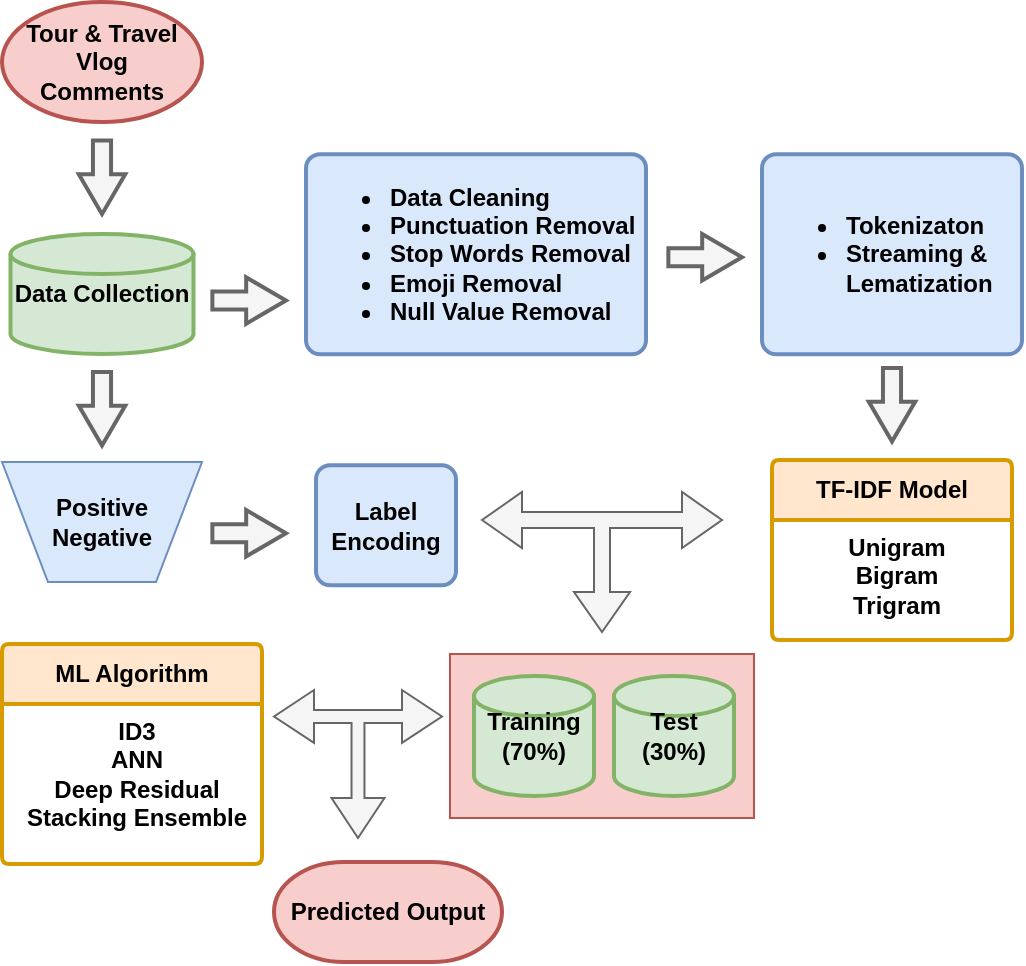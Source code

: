 <mxfile version="23.0.2" type="device">
  <diagram name="Page-1" id="c5KWj0bpkTl5-6EN_Jxc">
    <mxGraphModel dx="1035" dy="520" grid="1" gridSize="10" guides="1" tooltips="1" connect="1" arrows="1" fold="1" page="1" pageScale="1" pageWidth="850" pageHeight="1100" background="#FFFFFF" math="0" shadow="0">
      <root>
        <mxCell id="0" />
        <mxCell id="1" parent="0" />
        <mxCell id="DKOqiH1GJmX4s8Qj-quH-1" value="&lt;div&gt;Tour &amp;amp; Travel&lt;/div&gt;&lt;div&gt;Vlog&lt;/div&gt;&lt;div&gt;Comments&lt;br&gt;&lt;/div&gt;" style="strokeWidth=2;html=1;shape=mxgraph.flowchart.start_2;whiteSpace=wrap;fontStyle=1;fillColor=#f8cecc;strokeColor=#b85450;" vertex="1" parent="1">
          <mxGeometry x="40" y="50" width="100" height="60" as="geometry" />
        </mxCell>
        <mxCell id="DKOqiH1GJmX4s8Qj-quH-2" value="Data Collection" style="strokeWidth=2;html=1;shape=mxgraph.flowchart.database;whiteSpace=wrap;fontStyle=1;fillColor=#d5e8d4;strokeColor=#82b366;" vertex="1" parent="1">
          <mxGeometry x="44.25" y="166" width="91.5" height="60" as="geometry" />
        </mxCell>
        <mxCell id="DKOqiH1GJmX4s8Qj-quH-7" value="&lt;div&gt;Positive&lt;/div&gt;&lt;div&gt;Negative&lt;/div&gt;" style="verticalLabelPosition=middle;verticalAlign=middle;html=1;shape=trapezoid;perimeter=trapezoidPerimeter;whiteSpace=wrap;size=0.23;arcSize=10;flipV=1;labelPosition=center;align=center;fontStyle=1;fillColor=#dae8fc;strokeColor=#6c8ebf;" vertex="1" parent="1">
          <mxGeometry x="40" y="280" width="100" height="60" as="geometry" />
        </mxCell>
        <mxCell id="DKOqiH1GJmX4s8Qj-quH-8" value="&lt;div align=&quot;left&quot;&gt;&lt;ul&gt;&lt;li&gt;Data Cleaning&lt;/li&gt;&lt;li&gt;Punctuation Removal&lt;/li&gt;&lt;li&gt;Stop Words Removal&lt;/li&gt;&lt;li&gt;Emoji Removal&lt;/li&gt;&lt;li&gt;Null Value Removal&lt;/li&gt;&lt;/ul&gt;&lt;/div&gt;" style="rounded=1;whiteSpace=wrap;html=1;absoluteArcSize=1;arcSize=14;strokeWidth=2;align=left;fontStyle=1;fillColor=#dae8fc;strokeColor=#6c8ebf;" vertex="1" parent="1">
          <mxGeometry x="192" y="126.07" width="170" height="100" as="geometry" />
        </mxCell>
        <mxCell id="DKOqiH1GJmX4s8Qj-quH-9" value="" style="verticalLabelPosition=bottom;verticalAlign=top;html=1;strokeWidth=2;shape=mxgraph.arrows2.arrow;dy=0.61;dx=19.91;notch=0;rotation=90;fontStyle=1;fillColor=#f5f5f5;fontColor=#333333;strokeColor=#666666;" vertex="1" parent="1">
          <mxGeometry x="71.595" y="126.07" width="36.81" height="23.2" as="geometry" />
        </mxCell>
        <mxCell id="DKOqiH1GJmX4s8Qj-quH-11" value="" style="verticalLabelPosition=bottom;verticalAlign=top;html=1;strokeWidth=2;shape=mxgraph.arrows2.arrow;dy=0.61;dx=19.91;notch=0;rotation=0;fontStyle=1;fillColor=#f5f5f5;fontColor=#333333;strokeColor=#666666;" vertex="1" parent="1">
          <mxGeometry x="145.185" y="187.67" width="36.81" height="23.2" as="geometry" />
        </mxCell>
        <mxCell id="DKOqiH1GJmX4s8Qj-quH-13" value="" style="verticalLabelPosition=bottom;verticalAlign=top;html=1;strokeWidth=2;shape=mxgraph.arrows2.arrow;dy=0.61;dx=19.91;notch=0;rotation=0;fontStyle=1;fillColor=#f5f5f5;fontColor=#333333;strokeColor=#666666;" vertex="1" parent="1">
          <mxGeometry x="373.185" y="166" width="36.81" height="23.2" as="geometry" />
        </mxCell>
        <mxCell id="DKOqiH1GJmX4s8Qj-quH-14" value="&lt;div align=&quot;left&quot;&gt;&lt;ul&gt;&lt;li&gt;&lt;span&gt;Tokenizaton&lt;/span&gt;&lt;/li&gt;&lt;li&gt;&lt;span&gt;Streaming &amp;amp; Lematization&lt;/span&gt;&lt;/li&gt;&lt;/ul&gt;&lt;/div&gt;" style="rounded=1;whiteSpace=wrap;html=1;absoluteArcSize=1;arcSize=14;strokeWidth=2;align=left;fontStyle=1;fillColor=#dae8fc;strokeColor=#6c8ebf;" vertex="1" parent="1">
          <mxGeometry x="420" y="126.07" width="130" height="100" as="geometry" />
        </mxCell>
        <mxCell id="DKOqiH1GJmX4s8Qj-quH-18" value="&lt;span style=&quot;font-size: 12px;&quot;&gt;TF-IDF Model&lt;/span&gt;" style="swimlane;childLayout=stackLayout;horizontal=1;startSize=30;horizontalStack=0;rounded=1;fontSize=12;fontStyle=1;strokeWidth=2;resizeParent=0;resizeLast=1;shadow=0;dashed=0;align=center;arcSize=4;whiteSpace=wrap;html=1;fillColor=#ffe6cc;strokeColor=#d79b00;" vertex="1" parent="1">
          <mxGeometry x="425" y="279" width="120" height="90" as="geometry" />
        </mxCell>
        <mxCell id="DKOqiH1GJmX4s8Qj-quH-19" value="&lt;div style=&quot;&quot; align=&quot;center&quot;&gt;&lt;font style=&quot;font-size: 12px;&quot;&gt;&lt;span&gt;Unigram&lt;br&gt;Bigram&lt;br&gt;Trigram&lt;/span&gt;&lt;/font&gt;&lt;/div&gt;" style="align=center;strokeColor=none;fillColor=none;spacingLeft=4;fontSize=12;verticalAlign=top;resizable=0;rotatable=0;part=1;html=1;fontStyle=1" vertex="1" parent="DKOqiH1GJmX4s8Qj-quH-18">
          <mxGeometry y="30" width="120" height="60" as="geometry" />
        </mxCell>
        <mxCell id="DKOqiH1GJmX4s8Qj-quH-22" value="" style="verticalLabelPosition=bottom;verticalAlign=top;html=1;strokeWidth=2;shape=mxgraph.arrows2.arrow;dy=0.61;dx=19.91;notch=0;rotation=90;fontStyle=1;fillColor=#f5f5f5;fontColor=#333333;strokeColor=#666666;" vertex="1" parent="1">
          <mxGeometry x="466.595" y="239.8" width="36.81" height="23.2" as="geometry" />
        </mxCell>
        <mxCell id="DKOqiH1GJmX4s8Qj-quH-23" value="" style="verticalLabelPosition=bottom;verticalAlign=top;html=1;strokeWidth=2;shape=mxgraph.arrows2.arrow;dy=0.61;dx=19.91;notch=0;rotation=90;fontStyle=1;fillColor=#f5f5f5;fontColor=#333333;strokeColor=#666666;" vertex="1" parent="1">
          <mxGeometry x="71.595" y="241.8" width="36.81" height="23.2" as="geometry" />
        </mxCell>
        <mxCell id="DKOqiH1GJmX4s8Qj-quH-24" value="" style="verticalLabelPosition=bottom;verticalAlign=top;html=1;strokeWidth=2;shape=mxgraph.arrows2.arrow;dy=0.61;dx=19.91;notch=0;rotation=0;fontStyle=1;fillColor=#f5f5f5;fontColor=#333333;strokeColor=#666666;" vertex="1" parent="1">
          <mxGeometry x="145.185" y="304" width="36.81" height="23.2" as="geometry" />
        </mxCell>
        <mxCell id="DKOqiH1GJmX4s8Qj-quH-25" value="&lt;div&gt;Label&lt;/div&gt;&lt;div&gt;Encoding&lt;br&gt;&lt;/div&gt;" style="rounded=1;whiteSpace=wrap;html=1;absoluteArcSize=1;arcSize=14;strokeWidth=2;fillColor=#dae8fc;strokeColor=#6c8ebf;fontStyle=1" vertex="1" parent="1">
          <mxGeometry x="197" y="281.6" width="70" height="60" as="geometry" />
        </mxCell>
        <mxCell id="DKOqiH1GJmX4s8Qj-quH-26" value="" style="html=1;shadow=0;dashed=0;align=center;verticalAlign=middle;shape=mxgraph.arrows2.triadArrow;dy=10;dx=20;arrowHead=28;rotation=-180;fillColor=#f5f5f5;fontColor=#333333;strokeColor=#666666;fontStyle=1" vertex="1" parent="1">
          <mxGeometry x="280" y="295" width="120" height="70" as="geometry" />
        </mxCell>
        <mxCell id="DKOqiH1GJmX4s8Qj-quH-33" value="" style="group;fillColor=#f8cecc;strokeColor=#b85450;fontStyle=1" vertex="1" connectable="0" parent="1">
          <mxGeometry x="264" y="376" width="152" height="82" as="geometry" />
        </mxCell>
        <mxCell id="DKOqiH1GJmX4s8Qj-quH-32" value="" style="group;fontStyle=1" vertex="1" connectable="0" parent="DKOqiH1GJmX4s8Qj-quH-33">
          <mxGeometry x="12" y="11" width="130" height="60" as="geometry" />
        </mxCell>
        <mxCell id="DKOqiH1GJmX4s8Qj-quH-29" value="&lt;div&gt;Training&lt;/div&gt;&lt;div&gt;(70%)&lt;br&gt;&lt;/div&gt;" style="strokeWidth=2;html=1;shape=mxgraph.flowchart.database;whiteSpace=wrap;fillColor=#d5e8d4;strokeColor=#82b366;fontStyle=1" vertex="1" parent="DKOqiH1GJmX4s8Qj-quH-32">
          <mxGeometry width="60" height="60" as="geometry" />
        </mxCell>
        <mxCell id="DKOqiH1GJmX4s8Qj-quH-28" value="&lt;div&gt;Test&lt;/div&gt;&lt;div&gt;(30%)&lt;br&gt;&lt;/div&gt;" style="strokeWidth=2;html=1;shape=mxgraph.flowchart.database;whiteSpace=wrap;fillColor=#d5e8d4;strokeColor=#82b366;fontStyle=1" vertex="1" parent="DKOqiH1GJmX4s8Qj-quH-32">
          <mxGeometry x="70" width="60" height="60" as="geometry" />
        </mxCell>
        <mxCell id="DKOqiH1GJmX4s8Qj-quH-34" value="" style="html=1;shadow=0;dashed=0;align=center;verticalAlign=middle;shape=mxgraph.arrows2.triadArrow;dy=10;dx=20;arrowHead=26.47;rotation=-180;fillColor=#f5f5f5;fontColor=#333333;strokeColor=#666666;fontStyle=1" vertex="1" parent="1">
          <mxGeometry x="176" y="394" width="84" height="74" as="geometry" />
        </mxCell>
        <mxCell id="DKOqiH1GJmX4s8Qj-quH-35" value="ML Algorithm" style="swimlane;childLayout=stackLayout;horizontal=1;startSize=30;horizontalStack=0;rounded=1;fontSize=12;fontStyle=1;strokeWidth=2;resizeParent=0;resizeLast=1;shadow=0;dashed=0;align=center;arcSize=4;whiteSpace=wrap;html=1;fillColor=#ffe6cc;strokeColor=#d79b00;" vertex="1" parent="1">
          <mxGeometry x="40" y="371" width="130" height="110" as="geometry" />
        </mxCell>
        <mxCell id="DKOqiH1GJmX4s8Qj-quH-36" value="&lt;div&gt;&lt;span&gt;ID3&lt;/span&gt;&lt;/div&gt;&lt;div&gt;&lt;span&gt;ANN&lt;/span&gt;&lt;/div&gt;&lt;div&gt;&lt;span&gt;Deep Residual&lt;/span&gt;&lt;/div&gt;&lt;div&gt;&lt;span&gt;Stacking Ensemble&lt;br&gt;&lt;/span&gt;&lt;/div&gt;&lt;div&gt;&lt;span&gt;&lt;br&gt;&lt;/span&gt;&lt;/div&gt;" style="align=center;strokeColor=none;fillColor=none;spacingLeft=4;fontSize=12;verticalAlign=top;resizable=0;rotatable=0;part=1;html=1;fontStyle=1" vertex="1" parent="DKOqiH1GJmX4s8Qj-quH-35">
          <mxGeometry y="30" width="130" height="80" as="geometry" />
        </mxCell>
        <mxCell id="DKOqiH1GJmX4s8Qj-quH-37" style="edgeStyle=orthogonalEdgeStyle;rounded=0;orthogonalLoop=1;jettySize=auto;html=1;exitX=0.5;exitY=1;exitDx=0;exitDy=0;fontStyle=1" edge="1" parent="DKOqiH1GJmX4s8Qj-quH-35" source="DKOqiH1GJmX4s8Qj-quH-36" target="DKOqiH1GJmX4s8Qj-quH-36">
          <mxGeometry relative="1" as="geometry" />
        </mxCell>
        <mxCell id="DKOqiH1GJmX4s8Qj-quH-38" value="&lt;div&gt;Predicted Output&lt;br&gt;&lt;/div&gt;" style="strokeWidth=2;html=1;shape=mxgraph.flowchart.terminator;whiteSpace=wrap;fillColor=#f8cecc;strokeColor=#b85450;fontStyle=1" vertex="1" parent="1">
          <mxGeometry x="176" y="480" width="114" height="50" as="geometry" />
        </mxCell>
      </root>
    </mxGraphModel>
  </diagram>
</mxfile>
